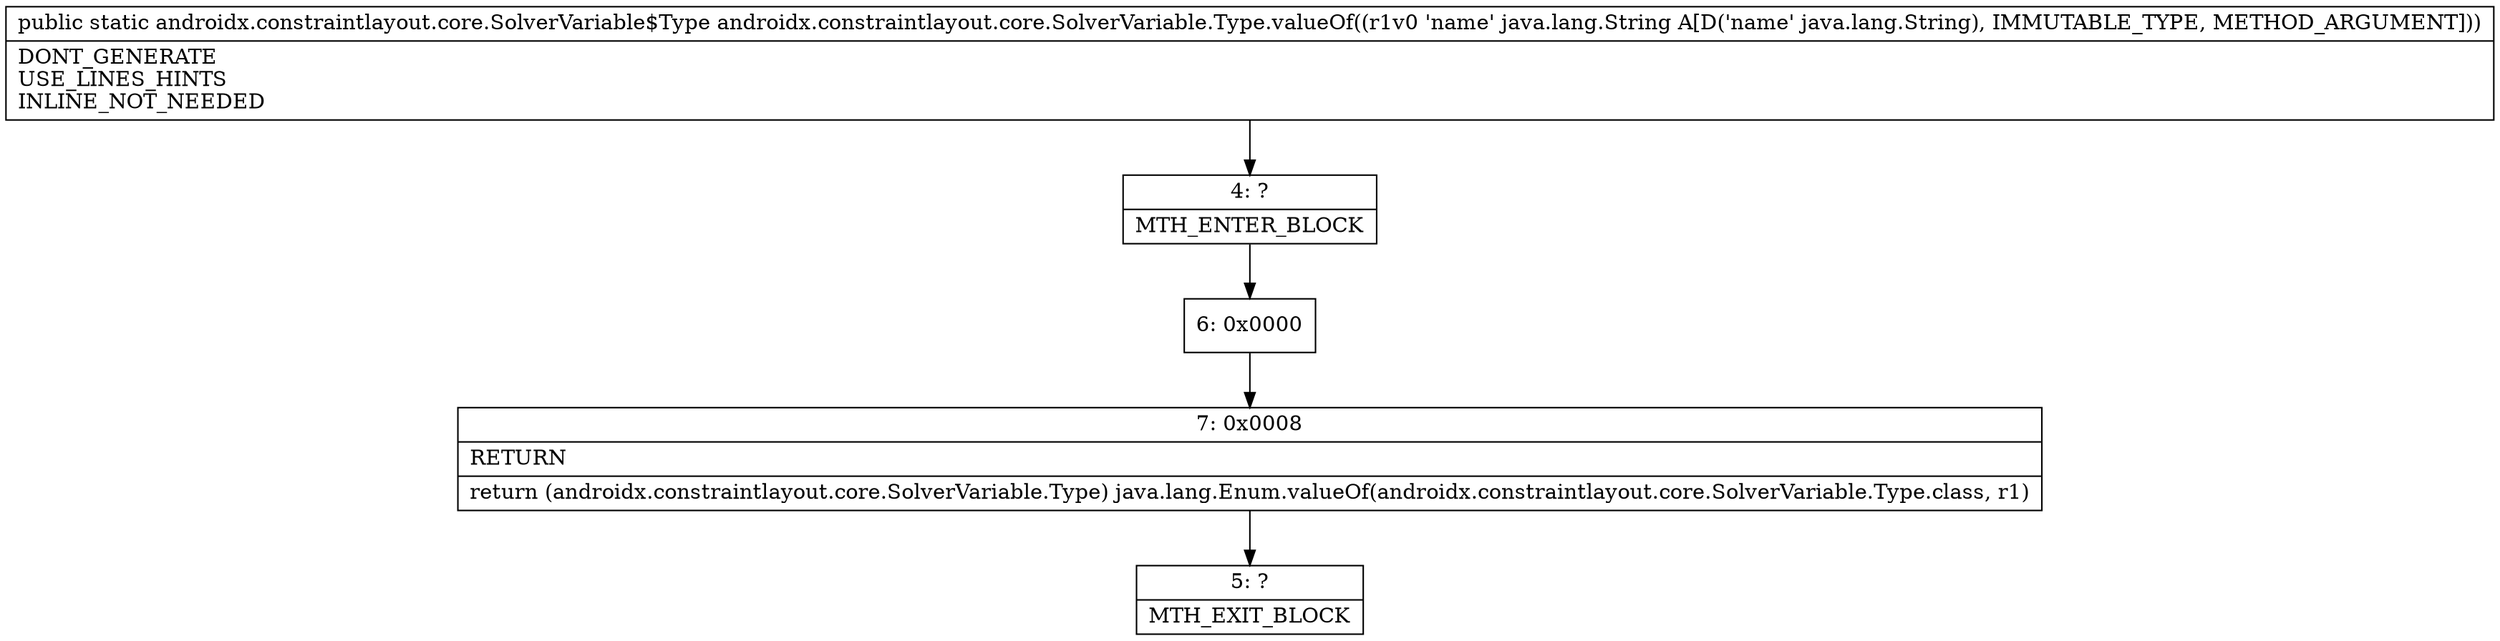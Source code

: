 digraph "CFG forandroidx.constraintlayout.core.SolverVariable.Type.valueOf(Ljava\/lang\/String;)Landroidx\/constraintlayout\/core\/SolverVariable$Type;" {
Node_4 [shape=record,label="{4\:\ ?|MTH_ENTER_BLOCK\l}"];
Node_6 [shape=record,label="{6\:\ 0x0000}"];
Node_7 [shape=record,label="{7\:\ 0x0008|RETURN\l|return (androidx.constraintlayout.core.SolverVariable.Type) java.lang.Enum.valueOf(androidx.constraintlayout.core.SolverVariable.Type.class, r1)\l}"];
Node_5 [shape=record,label="{5\:\ ?|MTH_EXIT_BLOCK\l}"];
MethodNode[shape=record,label="{public static androidx.constraintlayout.core.SolverVariable$Type androidx.constraintlayout.core.SolverVariable.Type.valueOf((r1v0 'name' java.lang.String A[D('name' java.lang.String), IMMUTABLE_TYPE, METHOD_ARGUMENT]))  | DONT_GENERATE\lUSE_LINES_HINTS\lINLINE_NOT_NEEDED\l}"];
MethodNode -> Node_4;Node_4 -> Node_6;
Node_6 -> Node_7;
Node_7 -> Node_5;
}

